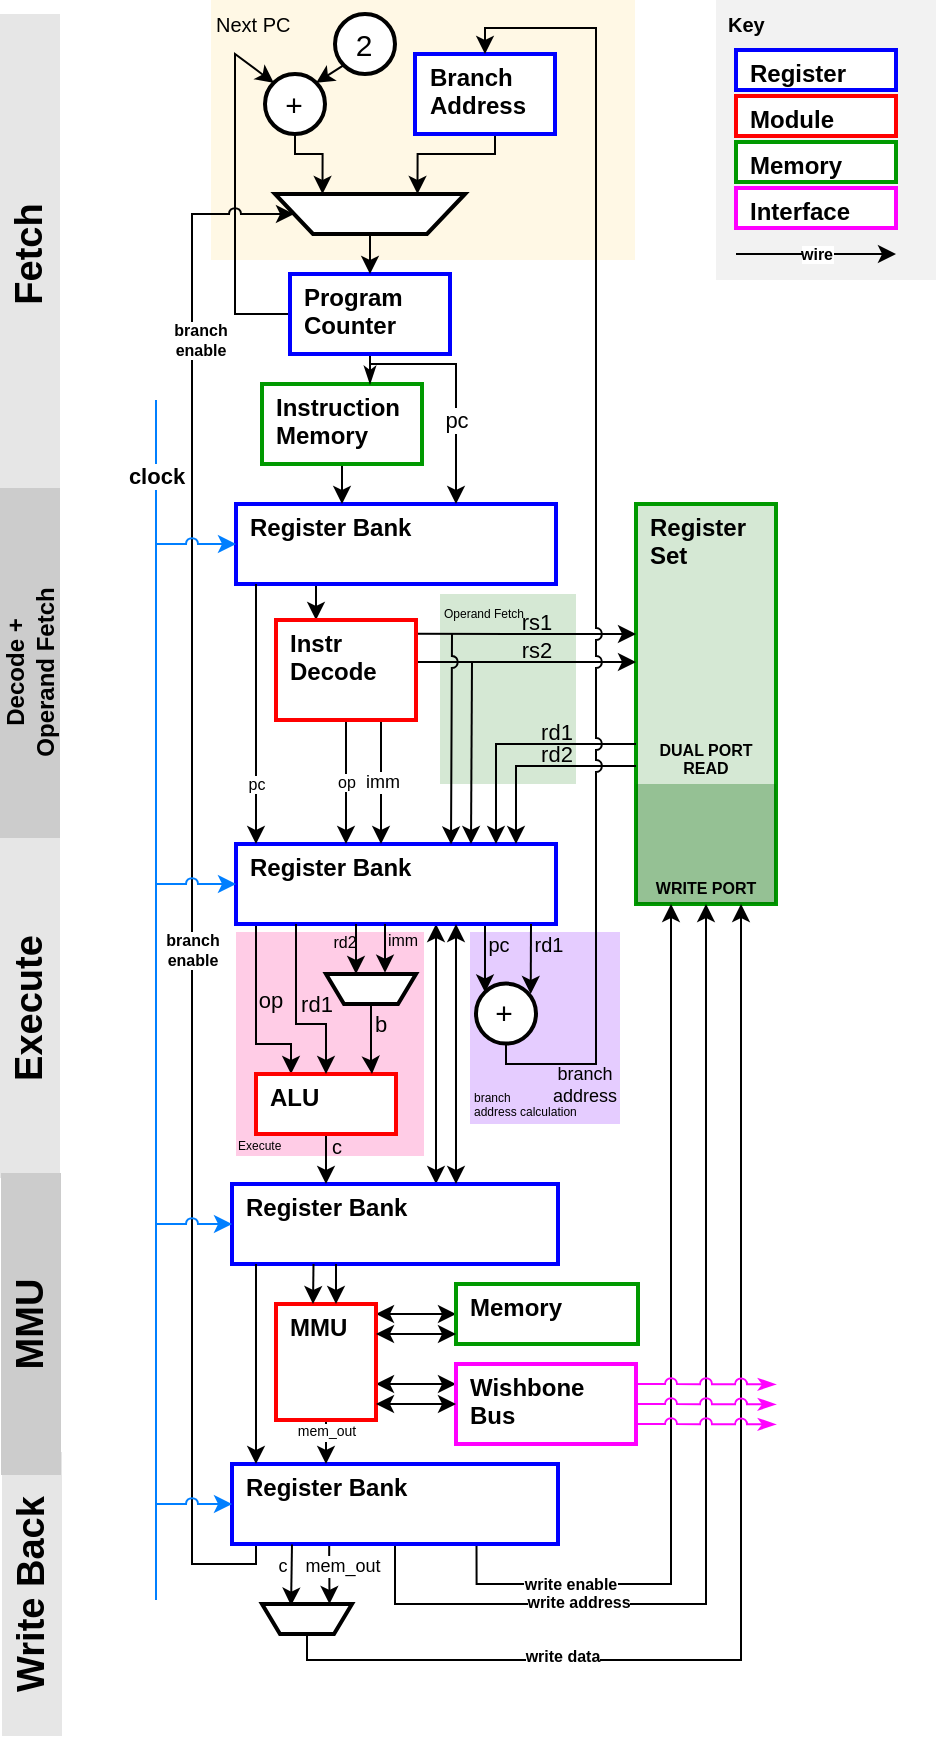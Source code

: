 <mxfile version="10.6.1" type="device"><diagram id="hbvuJvJStDPoNV5ZkA_X" name="Page-1"><mxGraphModel dx="2034" dy="1107" grid="1" gridSize="10" guides="1" tooltips="1" connect="1" arrows="1" fold="1" page="1" pageScale="1" pageWidth="827" pageHeight="1169" math="0" shadow="0"><root><mxCell id="0"/><mxCell id="1" parent="0"/><mxCell id="kWW_r94S7XAnX-pVAZNl-17" value="&lt;span&gt;Key&lt;/span&gt;" style="rounded=0;whiteSpace=wrap;html=1;strokeColor=none;fillColor=#E6E6E6;fontSize=10;align=left;opacity=50;verticalAlign=top;fontStyle=1;spacing=6;spacingBottom=0;spacingTop=-4;" parent="1" vertex="1"><mxGeometry x="440" y="120" width="110" height="140" as="geometry"/></mxCell><mxCell id="7G9ZG071x0CuaUAvexyj-116" value="&lt;span style=&quot;font-size: 6px&quot;&gt;Execute&lt;/span&gt;&lt;br style=&quot;font-size: 6px&quot;&gt;" style="rounded=0;whiteSpace=wrap;html=1;fontSize=6;align=left;strokeColor=none;fillColor=#FFCCE6;verticalAlign=bottom;spacing=1;spacingBottom=0;spacingTop=-4;" parent="1" vertex="1"><mxGeometry x="200" y="586" width="94" height="112" as="geometry"/></mxCell><mxCell id="7G9ZG071x0CuaUAvexyj-115" value="&lt;font style=&quot;font-size: 6px;&quot;&gt;branch&lt;br style=&quot;font-size: 6px;&quot;&gt;address calculation&lt;/font&gt;&lt;br style=&quot;font-size: 6px;&quot;&gt;" style="rounded=0;whiteSpace=wrap;html=1;fontSize=6;align=left;strokeColor=none;fillColor=#E5CCFF;verticalAlign=bottom;" parent="1" vertex="1"><mxGeometry x="317" y="586" width="75" height="96" as="geometry"/></mxCell><mxCell id="7G9ZG071x0CuaUAvexyj-114" value="&lt;font style=&quot;font-size: 6px;&quot;&gt;Operand Fetch&lt;/font&gt;" style="rounded=0;whiteSpace=wrap;html=1;fontSize=6;align=left;strokeColor=none;fillColor=#D5E8D4;verticalAlign=top;" parent="1" vertex="1"><mxGeometry x="302" y="417" width="68" height="95" as="geometry"/></mxCell><mxCell id="7G9ZG071x0CuaUAvexyj-112" value="Next PC" style="rounded=0;whiteSpace=wrap;html=1;strokeColor=none;fillColor=#FFF2CC;fontSize=10;align=left;opacity=50;verticalAlign=top;" parent="1" vertex="1"><mxGeometry x="187.5" y="120" width="212" height="130" as="geometry"/></mxCell><mxCell id="7G9ZG071x0CuaUAvexyj-83" value="Write Back" style="text;html=1;align=center;verticalAlign=middle;whiteSpace=wrap;rounded=0;fontSize=19;rotation=-90;fontStyle=1;fillColor=#E6E6E6;" parent="1" vertex="1"><mxGeometry x="27" y="902" width="142" height="30" as="geometry"/></mxCell><mxCell id="MO2pdJ5FNjbl7qQnpDQ3-29" style="edgeStyle=elbowEdgeStyle;rounded=0;orthogonalLoop=1;jettySize=auto;html=1;strokeWidth=1;exitX=0.25;exitY=1;exitDx=0;exitDy=0;" parent="1" source="MO2pdJ5FNjbl7qQnpDQ3-12" target="MO2pdJ5FNjbl7qQnpDQ3-28" edge="1"><mxGeometry relative="1" as="geometry"/></mxCell><mxCell id="MO2pdJ5FNjbl7qQnpDQ3-12" value="Register Bank" style="rounded=0;whiteSpace=wrap;html=1;align=left;verticalAlign=top;horizontal=1;spacingLeft=0;spacing=7;spacingBottom=0;spacingTop=-7;fontStyle=1;labelBackgroundColor=none;strokeColor=#0000FF;strokeWidth=2;" parent="1" vertex="1"><mxGeometry x="200" y="372" width="160" height="40" as="geometry"/></mxCell><mxCell id="MO2pdJ5FNjbl7qQnpDQ3-23" style="edgeStyle=elbowEdgeStyle;rounded=0;orthogonalLoop=1;jettySize=auto;html=1;exitX=0.5;exitY=1;exitDx=0;exitDy=0;" parent="1" source="MO2pdJ5FNjbl7qQnpDQ3-13" target="MO2pdJ5FNjbl7qQnpDQ3-12" edge="1"><mxGeometry relative="1" as="geometry"><mxPoint x="253.286" y="371" as="targetPoint"/></mxGeometry></mxCell><mxCell id="MO2pdJ5FNjbl7qQnpDQ3-13" value="Instruction Memory" style="rounded=0;whiteSpace=wrap;html=1;align=left;verticalAlign=top;horizontal=1;spacingLeft=0;spacing=7;spacingBottom=0;spacingTop=-7;fontStyle=1;labelBackgroundColor=none;strokeColor=#009900;strokeWidth=2;" parent="1" vertex="1"><mxGeometry x="213" y="312" width="80" height="40" as="geometry"/></mxCell><mxCell id="MO2pdJ5FNjbl7qQnpDQ3-51" style="edgeStyle=none;rounded=0;orthogonalLoop=1;jettySize=auto;html=1;entryX=0;entryY=0;entryDx=0;entryDy=0;strokeWidth=1;fontSize=15;" parent="1" source="MO2pdJ5FNjbl7qQnpDQ3-16" target="MO2pdJ5FNjbl7qQnpDQ3-39" edge="1"><mxGeometry relative="1" as="geometry"><mxPoint x="199.5" y="297" as="sourcePoint"/><Array as="points"><mxPoint x="199.5" y="277"/><mxPoint x="199.5" y="147"/></Array></mxGeometry></mxCell><mxCell id="7G9ZG071x0CuaUAvexyj-2" style="edgeStyle=elbowEdgeStyle;rounded=0;orthogonalLoop=1;jettySize=auto;html=1;endArrow=classicThin;endFill=1;" parent="1" source="MO2pdJ5FNjbl7qQnpDQ3-16" target="MO2pdJ5FNjbl7qQnpDQ3-13" edge="1"><mxGeometry relative="1" as="geometry"><mxPoint x="283.071" y="296.143" as="sourcePoint"/><mxPoint x="265.5" y="329" as="targetPoint"/><Array as="points"><mxPoint x="265.5" y="313"/></Array></mxGeometry></mxCell><mxCell id="MO2pdJ5FNjbl7qQnpDQ3-16" value="Program&lt;br&gt;Counter&lt;br&gt;" style="rounded=0;whiteSpace=wrap;html=1;align=left;verticalAlign=top;horizontal=1;spacingLeft=0;spacing=7;spacingBottom=0;spacingTop=-7;fontStyle=1;labelBackgroundColor=none;strokeColor=#0000FF;strokeWidth=2;" parent="1" vertex="1"><mxGeometry x="227" y="257" width="80" height="40" as="geometry"/></mxCell><mxCell id="MO2pdJ5FNjbl7qQnpDQ3-50" style="edgeStyle=none;rounded=0;orthogonalLoop=1;jettySize=auto;html=1;exitX=0.5;exitY=0;exitDx=0;exitDy=0;strokeWidth=1;fontSize=15;" parent="1" source="MO2pdJ5FNjbl7qQnpDQ3-18" target="MO2pdJ5FNjbl7qQnpDQ3-16" edge="1"><mxGeometry relative="1" as="geometry"><mxPoint x="267.5" y="277" as="targetPoint"/></mxGeometry></mxCell><mxCell id="MO2pdJ5FNjbl7qQnpDQ3-18" value="" style="shape=trapezoid;perimeter=trapezoidPerimeter;whiteSpace=wrap;html=1;labelBackgroundColor=none;strokeColor=#000000;strokeWidth=2;align=left;rotation=180;" parent="1" vertex="1"><mxGeometry x="219.5" y="217" width="95" height="20" as="geometry"/></mxCell><mxCell id="MO2pdJ5FNjbl7qQnpDQ3-53" style="edgeStyle=orthogonalEdgeStyle;rounded=0;orthogonalLoop=1;jettySize=auto;html=1;exitX=0.5;exitY=1;exitDx=0;exitDy=0;entryX=0.25;entryY=1;entryDx=0;entryDy=0;strokeWidth=1;fontSize=15;" parent="1" source="MO2pdJ5FNjbl7qQnpDQ3-19" target="MO2pdJ5FNjbl7qQnpDQ3-18" edge="1"><mxGeometry relative="1" as="geometry"><Array as="points"><mxPoint x="329.5" y="197"/><mxPoint x="290.5" y="197"/></Array></mxGeometry></mxCell><mxCell id="MO2pdJ5FNjbl7qQnpDQ3-19" value="Branch&lt;br&gt;Address&lt;br&gt;" style="rounded=0;whiteSpace=wrap;html=1;align=left;verticalAlign=top;horizontal=1;spacingLeft=0;spacing=7;spacingBottom=0;spacingTop=-7;fontStyle=1;labelBackgroundColor=none;strokeColor=#0000FF;strokeWidth=2;" parent="1" vertex="1"><mxGeometry x="289.5" y="147" width="70" height="40" as="geometry"/></mxCell><mxCell id="MO2pdJ5FNjbl7qQnpDQ3-24" value="Register Set" style="rounded=0;whiteSpace=wrap;html=1;align=left;verticalAlign=top;horizontal=1;spacingLeft=0;spacing=7;spacingBottom=0;spacingTop=-7;fontStyle=1;labelBackgroundColor=none;strokeColor=#009900;strokeWidth=2;fillColor=#D5E8D4;" parent="1" vertex="1"><mxGeometry x="400" y="372" width="70" height="200" as="geometry"/></mxCell><mxCell id="7G9ZG071x0CuaUAvexyj-38" value="op" style="edgeStyle=orthogonalEdgeStyle;rounded=0;orthogonalLoop=1;jettySize=auto;html=1;entryX=0.25;entryY=0;entryDx=0;entryDy=0;strokeWidth=1;labelBackgroundColor=none;spacingLeft=-6;" parent="1" target="7G9ZG071x0CuaUAvexyj-19" edge="1"><mxGeometry x="0.514" y="22" relative="1" as="geometry"><mxPoint x="210" y="582" as="sourcePoint"/><Array as="points"><mxPoint x="210" y="582"/><mxPoint x="210" y="642"/><mxPoint x="222" y="642"/></Array><mxPoint as="offset"/></mxGeometry></mxCell><mxCell id="7G9ZG071x0CuaUAvexyj-70" value="pc" style="rounded=0;jumpStyle=arc;orthogonalLoop=1;jettySize=auto;html=1;entryX=0;entryY=0;entryDx=0;entryDy=0;strokeWidth=1;fontSize=10;edgeStyle=elbowEdgeStyle;labelBackgroundColor=none;" parent="1" source="MO2pdJ5FNjbl7qQnpDQ3-25" target="7G9ZG071x0CuaUAvexyj-69" edge="1"><mxGeometry x="-0.416" y="6" relative="1" as="geometry"><mxPoint as="offset"/></mxGeometry></mxCell><mxCell id="7G9ZG071x0CuaUAvexyj-105" style="edgeStyle=elbowEdgeStyle;rounded=0;jumpStyle=arc;orthogonalLoop=1;jettySize=auto;elbow=vertical;html=1;startArrow=classic;startFill=1;endArrow=classic;endFill=1;strokeWidth=1;fontSize=8;" parent="1" source="MO2pdJ5FNjbl7qQnpDQ3-25" target="7G9ZG071x0CuaUAvexyj-18" edge="1"><mxGeometry relative="1" as="geometry"><Array as="points"><mxPoint x="300" y="647"/></Array></mxGeometry></mxCell><mxCell id="MO2pdJ5FNjbl7qQnpDQ3-25" value="Register Bank" style="rounded=0;whiteSpace=wrap;html=1;align=left;verticalAlign=top;horizontal=1;spacingLeft=0;spacing=7;spacingBottom=0;spacingTop=-7;fontStyle=1;labelBackgroundColor=none;strokeColor=#0000FF;strokeWidth=2;" parent="1" vertex="1"><mxGeometry x="200" y="542" width="160" height="40" as="geometry"/></mxCell><mxCell id="MO2pdJ5FNjbl7qQnpDQ3-30" value="rs1" style="edgeStyle=orthogonalEdgeStyle;rounded=0;orthogonalLoop=1;jettySize=auto;html=1;exitX=1;exitY=0.138;exitDx=0;exitDy=0;strokeWidth=1;exitPerimeter=0;labelBackgroundColor=none;spacingBottom=2;" parent="1" source="MO2pdJ5FNjbl7qQnpDQ3-28" edge="1"><mxGeometry x="0.089" y="5" relative="1" as="geometry"><Array as="points"><mxPoint x="400" y="437"/></Array><mxPoint x="400" y="437" as="targetPoint"/><mxPoint as="offset"/></mxGeometry></mxCell><mxCell id="MO2pdJ5FNjbl7qQnpDQ3-31" value="rs2" style="edgeStyle=orthogonalEdgeStyle;rounded=0;orthogonalLoop=1;jettySize=auto;html=1;exitX=1;exitY=0.419;exitDx=0;exitDy=0;strokeWidth=1;exitPerimeter=0;labelBackgroundColor=none;spacingBottom=-6;" parent="1" source="MO2pdJ5FNjbl7qQnpDQ3-28" edge="1"><mxGeometry x="0.089" y="9" relative="1" as="geometry"><Array as="points"><mxPoint x="400" y="451"/></Array><mxPoint x="400" y="451" as="targetPoint"/><mxPoint as="offset"/></mxGeometry></mxCell><mxCell id="7G9ZG071x0CuaUAvexyj-9" value="op" style="edgeStyle=orthogonalEdgeStyle;rounded=0;orthogonalLoop=1;jettySize=auto;html=1;exitX=0.5;exitY=1;exitDx=0;exitDy=0;fontSize=8;" parent="1" source="MO2pdJ5FNjbl7qQnpDQ3-28" edge="1"><mxGeometry relative="1" as="geometry"><mxPoint x="255" y="542" as="targetPoint"/><Array as="points"><mxPoint x="255" y="542"/></Array></mxGeometry></mxCell><mxCell id="7G9ZG071x0CuaUAvexyj-56" value="imm" style="edgeStyle=elbowEdgeStyle;rounded=0;jumpStyle=arc;orthogonalLoop=1;jettySize=auto;html=1;exitX=0.75;exitY=1;exitDx=0;exitDy=0;strokeWidth=1;fontSize=9;" parent="1" source="MO2pdJ5FNjbl7qQnpDQ3-28" target="MO2pdJ5FNjbl7qQnpDQ3-25" edge="1"><mxGeometry relative="1" as="geometry"><mxPoint as="offset"/></mxGeometry></mxCell><mxCell id="MO2pdJ5FNjbl7qQnpDQ3-28" value="Instr&lt;br&gt;Decode&lt;br&gt;" style="rounded=0;whiteSpace=wrap;html=1;align=left;verticalAlign=top;horizontal=1;spacingLeft=0;spacing=7;spacingBottom=0;spacingTop=-7;fontStyle=1;strokeWidth=2;strokeColor=#FF0000;" parent="1" vertex="1"><mxGeometry x="220" y="430" width="70" height="50" as="geometry"/></mxCell><mxCell id="MO2pdJ5FNjbl7qQnpDQ3-47" style="edgeStyle=none;rounded=0;orthogonalLoop=1;jettySize=auto;html=1;exitX=0;exitY=1;exitDx=0;exitDy=0;entryX=1;entryY=0;entryDx=0;entryDy=0;strokeWidth=1;fontSize=15;" parent="1" source="MO2pdJ5FNjbl7qQnpDQ3-38" target="MO2pdJ5FNjbl7qQnpDQ3-39" edge="1"><mxGeometry relative="1" as="geometry"/></mxCell><mxCell id="MO2pdJ5FNjbl7qQnpDQ3-38" value="&lt;div style=&quot;text-align: center ; font-size: 15px&quot;&gt;&lt;span style=&quot;font-size: 15px&quot;&gt;2&lt;/span&gt;&lt;/div&gt;" style="ellipse;whiteSpace=wrap;html=1;aspect=fixed;labelBackgroundColor=none;strokeColor=#000000;strokeWidth=2;align=center;fontSize=15;fontStyle=0;spacing=0;spacingLeft=-2;spacingTop=-1;" parent="1" vertex="1"><mxGeometry x="249.5" y="127" width="30" height="30" as="geometry"/></mxCell><mxCell id="MO2pdJ5FNjbl7qQnpDQ3-52" style="edgeStyle=orthogonalEdgeStyle;rounded=0;orthogonalLoop=1;jettySize=auto;html=1;exitX=0.5;exitY=1;exitDx=0;exitDy=0;entryX=0.75;entryY=1;entryDx=0;entryDy=0;strokeWidth=1;fontSize=15;" parent="1" source="MO2pdJ5FNjbl7qQnpDQ3-39" target="MO2pdJ5FNjbl7qQnpDQ3-18" edge="1"><mxGeometry relative="1" as="geometry"><Array as="points"><mxPoint x="229.5" y="197"/><mxPoint x="243.5" y="197"/></Array></mxGeometry></mxCell><mxCell id="MO2pdJ5FNjbl7qQnpDQ3-39" value="&lt;div style=&quot;text-align: center ; font-size: 15px&quot;&gt;&lt;span style=&quot;font-size: 15px&quot;&gt;+&lt;/span&gt;&lt;/div&gt;" style="ellipse;whiteSpace=wrap;html=1;aspect=fixed;labelBackgroundColor=none;strokeColor=#000000;strokeWidth=2;align=center;fontSize=15;fontStyle=0;spacing=0;spacingLeft=-2;spacingTop=-1;" parent="1" vertex="1"><mxGeometry x="214.5" y="157" width="30" height="30" as="geometry"/></mxCell><mxCell id="7G9ZG071x0CuaUAvexyj-18" value="Register Bank" style="rounded=0;whiteSpace=wrap;html=1;align=left;verticalAlign=top;horizontal=1;spacingLeft=0;spacing=7;spacingBottom=0;spacingTop=-7;fontStyle=1;labelBackgroundColor=none;strokeColor=#0000FF;strokeWidth=2;" parent="1" vertex="1"><mxGeometry x="198" y="712" width="163" height="40" as="geometry"/></mxCell><mxCell id="7G9ZG071x0CuaUAvexyj-47" value="c" style="rounded=0;jumpStyle=arc;orthogonalLoop=1;jettySize=auto;html=1;strokeWidth=1;fontSize=10;edgeStyle=elbowEdgeStyle;labelBackgroundColor=none;" parent="1" source="7G9ZG071x0CuaUAvexyj-19" target="7G9ZG071x0CuaUAvexyj-18" edge="1"><mxGeometry y="9" relative="1" as="geometry"><mxPoint x="245" y="712" as="targetPoint"/><mxPoint x="-4" y="-7" as="offset"/></mxGeometry></mxCell><mxCell id="7G9ZG071x0CuaUAvexyj-19" value="ALU" style="rounded=0;whiteSpace=wrap;html=1;align=left;verticalAlign=top;horizontal=1;spacingLeft=0;spacing=7;spacingBottom=0;spacingTop=-7;fontStyle=1;strokeWidth=2;strokeColor=#FF0000;" parent="1" vertex="1"><mxGeometry x="210" y="657" width="70" height="30" as="geometry"/></mxCell><mxCell id="7G9ZG071x0CuaUAvexyj-33" value="b" style="edgeStyle=orthogonalEdgeStyle;rounded=0;orthogonalLoop=1;jettySize=auto;html=1;exitX=0.5;exitY=0;exitDx=0;exitDy=0;strokeWidth=1;labelBackgroundColor=none;spacingLeft=8;" parent="1" source="7G9ZG071x0CuaUAvexyj-30" target="7G9ZG071x0CuaUAvexyj-19" edge="1"><mxGeometry x="-0.43" relative="1" as="geometry"><Array as="points"><mxPoint x="268" y="650"/><mxPoint x="268" y="650"/></Array><mxPoint as="offset"/></mxGeometry></mxCell><mxCell id="7G9ZG071x0CuaUAvexyj-30" value="" style="shape=trapezoid;perimeter=trapezoidPerimeter;whiteSpace=wrap;html=1;labelBackgroundColor=none;strokeColor=#000000;strokeWidth=2;align=left;rotation=180;" parent="1" vertex="1"><mxGeometry x="245" y="607" width="45" height="15" as="geometry"/></mxCell><mxCell id="7G9ZG071x0CuaUAvexyj-41" value="imm" style="endArrow=classic;html=1;strokeWidth=1;fontSize=8;spacingBottom=8;edgeStyle=elbowEdgeStyle;entryX=0.3;entryY=1.032;entryDx=0;entryDy=0;entryPerimeter=0;labelBackgroundColor=none;spacingLeft=16;" parent="1" source="MO2pdJ5FNjbl7qQnpDQ3-25" edge="1"><mxGeometry width="50" height="50" relative="1" as="geometry"><mxPoint x="274.7" y="582" as="sourcePoint"/><mxPoint x="274.534" y="606.359" as="targetPoint"/><Array as="points"/></mxGeometry></mxCell><mxCell id="7G9ZG071x0CuaUAvexyj-42" value="rd2" style="endArrow=classic;html=1;strokeWidth=1;fontSize=8;spacingBottom=8;edgeStyle=elbowEdgeStyle;labelBackgroundColor=none;spacingLeft=-12;" parent="1" source="MO2pdJ5FNjbl7qQnpDQ3-25" edge="1"><mxGeometry width="50" height="50" relative="1" as="geometry"><mxPoint x="259.9" y="582" as="sourcePoint"/><mxPoint x="260" y="607" as="targetPoint"/></mxGeometry></mxCell><mxCell id="7G9ZG071x0CuaUAvexyj-86" value="write enable" style="edgeStyle=orthogonalEdgeStyle;rounded=0;jumpStyle=arc;orthogonalLoop=1;jettySize=auto;html=1;exitX=0.75;exitY=1;exitDx=0;exitDy=0;entryX=0.25;entryY=1;entryDx=0;entryDy=0;startArrow=none;startFill=0;endArrow=classic;endFill=1;strokeWidth=1;fontSize=8;fontStyle=1;spacingLeft=-6;" parent="1" source="7G9ZG071x0CuaUAvexyj-45" target="MO2pdJ5FNjbl7qQnpDQ3-24" edge="1"><mxGeometry x="-0.695" relative="1" as="geometry"><mxPoint as="offset"/></mxGeometry></mxCell><mxCell id="7G9ZG071x0CuaUAvexyj-87" style="edgeStyle=orthogonalEdgeStyle;rounded=0;jumpStyle=arc;orthogonalLoop=1;jettySize=auto;html=1;exitX=0.5;exitY=1;exitDx=0;exitDy=0;entryX=0.5;entryY=1;entryDx=0;entryDy=0;startArrow=none;startFill=0;endArrow=classic;endFill=1;strokeWidth=1;fontSize=12;" parent="1" source="7G9ZG071x0CuaUAvexyj-45" target="MO2pdJ5FNjbl7qQnpDQ3-24" edge="1"><mxGeometry relative="1" as="geometry"><Array as="points"><mxPoint x="280" y="922"/><mxPoint x="435" y="922"/></Array></mxGeometry></mxCell><mxCell id="7G9ZG071x0CuaUAvexyj-89" value="write address" style="text;html=1;resizable=0;points=[];align=center;verticalAlign=middle;labelBackgroundColor=#ffffff;fontSize=8;fontStyle=1;spacingLeft=1;spacingTop=-2;" parent="7G9ZG071x0CuaUAvexyj-87" vertex="1" connectable="0"><mxGeometry x="-0.581" y="1" relative="1" as="geometry"><mxPoint x="8.5" y="1" as="offset"/></mxGeometry></mxCell><mxCell id="7G9ZG071x0CuaUAvexyj-88" style="edgeStyle=orthogonalEdgeStyle;rounded=0;jumpStyle=arc;orthogonalLoop=1;jettySize=auto;html=1;entryX=0.75;entryY=1;entryDx=0;entryDy=0;startArrow=none;startFill=0;endArrow=classic;endFill=1;strokeWidth=1;fontSize=12;exitX=0.5;exitY=0;exitDx=0;exitDy=0;" parent="1" source="7G9ZG071x0CuaUAvexyj-118" target="MO2pdJ5FNjbl7qQnpDQ3-24" edge="1"><mxGeometry relative="1" as="geometry"><mxPoint x="310" y="932" as="sourcePoint"/><Array as="points"><mxPoint x="236" y="950"/><mxPoint x="453" y="950"/></Array></mxGeometry></mxCell><mxCell id="7G9ZG071x0CuaUAvexyj-90" value="write data" style="text;html=1;resizable=0;points=[];align=center;verticalAlign=middle;labelBackgroundColor=#ffffff;fontSize=8;fontStyle=1;spacingLeft=8;" parent="7G9ZG071x0CuaUAvexyj-88" vertex="1" connectable="0"><mxGeometry x="-0.495" relative="1" as="geometry"><mxPoint x="-17.5" y="-2" as="offset"/></mxGeometry></mxCell><mxCell id="7G9ZG071x0CuaUAvexyj-119" value="mem_out" style="rounded=0;jumpStyle=arc;orthogonalLoop=1;jettySize=auto;html=1;labelBackgroundColor=#ffffff;startArrow=none;startFill=0;endArrow=classic;endFill=1;strokeColor=#000000;strokeWidth=1;fontSize=9;entryX=0.25;entryY=1;entryDx=0;entryDy=0;exitX=0.298;exitY=1.002;exitDx=0;exitDy=0;exitPerimeter=0;spacingBottom=8;spacingLeft=12;" parent="1" source="7G9ZG071x0CuaUAvexyj-45" target="7G9ZG071x0CuaUAvexyj-118" edge="1"><mxGeometry relative="1" as="geometry"><mxPoint x="246.667" y="902.095" as="sourcePoint"/></mxGeometry></mxCell><mxCell id="7G9ZG071x0CuaUAvexyj-121" value="&lt;span style=&quot;font-size: 8px&quot;&gt;branch&lt;br&gt;enable&lt;br&gt;&lt;/span&gt;" style="edgeStyle=orthogonalEdgeStyle;rounded=0;jumpStyle=arc;orthogonalLoop=1;jettySize=auto;html=1;exitX=0.5;exitY=1;exitDx=0;exitDy=0;entryX=1;entryY=0.5;entryDx=0;entryDy=0;labelBackgroundColor=#ffffff;startArrow=none;startFill=0;endArrow=classic;endFill=1;strokeColor=#000000;strokeWidth=1;fontSize=8;fontStyle=1" parent="1" source="7G9ZG071x0CuaUAvexyj-45" target="MO2pdJ5FNjbl7qQnpDQ3-18" edge="1"><mxGeometry relative="1" as="geometry"><Array as="points"><mxPoint x="210" y="892"/><mxPoint x="210" y="902"/><mxPoint x="178" y="902"/><mxPoint x="178" y="227"/></Array></mxGeometry></mxCell><mxCell id="kWW_r94S7XAnX-pVAZNl-10" value="branch&lt;br&gt;enable&lt;br&gt;" style="text;html=1;resizable=0;points=[];align=center;verticalAlign=middle;labelBackgroundColor=#ffffff;fontSize=8;fontStyle=1" parent="7G9ZG071x0CuaUAvexyj-121" vertex="1" connectable="0"><mxGeometry x="0.882" y="-2" relative="1" as="geometry"><mxPoint x="2" y="61" as="offset"/></mxGeometry></mxCell><mxCell id="7G9ZG071x0CuaUAvexyj-45" value="Register Bank" style="rounded=0;whiteSpace=wrap;html=1;align=left;verticalAlign=top;horizontal=1;spacingLeft=0;spacing=7;spacingBottom=0;spacingTop=-7;fontStyle=1;labelBackgroundColor=none;strokeColor=#0000FF;strokeWidth=2;" parent="1" vertex="1"><mxGeometry x="198" y="852" width="163" height="40" as="geometry"/></mxCell><mxCell id="7G9ZG071x0CuaUAvexyj-50" value="Fetch" style="text;html=1;align=center;verticalAlign=middle;whiteSpace=wrap;rounded=0;fontSize=19;rotation=-90;fontStyle=1;fillColor=#E6E6E6;" parent="1" vertex="1"><mxGeometry x="-23" y="232" width="240" height="30" as="geometry"/></mxCell><mxCell id="7G9ZG071x0CuaUAvexyj-52" value="Decode +&lt;br style=&quot;font-size: 12px;&quot;&gt;Operand Fetch&lt;br style=&quot;font-size: 12px;&quot;&gt;" style="text;html=1;align=center;verticalAlign=middle;whiteSpace=wrap;rounded=0;fontSize=12;rotation=-90;fontStyle=1;fillColor=#CCCCCC;" parent="1" vertex="1"><mxGeometry x="5" y="441" width="184" height="30" as="geometry"/></mxCell><mxCell id="7G9ZG071x0CuaUAvexyj-62" value="rd1" style="edgeStyle=orthogonalEdgeStyle;rounded=0;orthogonalLoop=1;jettySize=auto;html=1;strokeWidth=1;labelBackgroundColor=none;spacingBottom=-7;" parent="1" edge="1"><mxGeometry x="-0.332" y="-10" relative="1" as="geometry"><Array as="points"><mxPoint x="330" y="492"/><mxPoint x="330" y="542"/></Array><mxPoint x="400" y="492" as="sourcePoint"/><mxPoint x="330" y="542" as="targetPoint"/><mxPoint as="offset"/></mxGeometry></mxCell><mxCell id="7G9ZG071x0CuaUAvexyj-63" value="rd2" style="edgeStyle=orthogonalEdgeStyle;rounded=0;orthogonalLoop=1;jettySize=auto;html=1;strokeWidth=1;labelBackgroundColor=none;spacingBottom=-9;" parent="1" edge="1"><mxGeometry x="-0.191" y="-11" relative="1" as="geometry"><Array as="points"><mxPoint x="340" y="503"/><mxPoint x="340" y="542"/></Array><mxPoint x="400" y="503" as="sourcePoint"/><mxPoint x="340" y="542" as="targetPoint"/><mxPoint as="offset"/></mxGeometry></mxCell><mxCell id="7G9ZG071x0CuaUAvexyj-66" value="" style="endArrow=classic;html=1;strokeWidth=1;fontSize=8;entryX=0.8;entryY=0.001;entryDx=0;entryDy=0;entryPerimeter=0;jumpStyle=arc;" parent="1" edge="1"><mxGeometry width="50" height="50" relative="1" as="geometry"><mxPoint x="308" y="437" as="sourcePoint"/><mxPoint x="307.5" y="542.2" as="targetPoint"/></mxGeometry></mxCell><mxCell id="7G9ZG071x0CuaUAvexyj-67" value="" style="endArrow=classic;html=1;strokeWidth=1;fontSize=8;jumpStyle=arc;" parent="1" edge="1"><mxGeometry width="50" height="50" relative="1" as="geometry"><mxPoint x="318" y="451" as="sourcePoint"/><mxPoint x="317.5" y="542" as="targetPoint"/></mxGeometry></mxCell><mxCell id="7G9ZG071x0CuaUAvexyj-71" value="rd1" style="edgeStyle=elbowEdgeStyle;rounded=0;jumpStyle=arc;orthogonalLoop=1;jettySize=auto;html=1;exitX=1;exitY=0;exitDx=0;exitDy=0;strokeWidth=1;fontSize=10;endArrow=none;endFill=0;startArrow=classic;startFill=1;labelBackgroundColor=none;spacingLeft=-9;" parent="1" target="MO2pdJ5FNjbl7qQnpDQ3-25" edge="1"><mxGeometry x="0.429" y="-13" relative="1" as="geometry"><mxPoint x="347.357" y="617" as="sourcePoint"/><mxPoint x="352.5" y="582.143" as="targetPoint"/><mxPoint as="offset"/></mxGeometry></mxCell><mxCell id="7G9ZG071x0CuaUAvexyj-72" value="branch&lt;br&gt;address&lt;br&gt;" style="edgeStyle=orthogonalEdgeStyle;rounded=0;jumpStyle=arc;orthogonalLoop=1;jettySize=auto;html=1;exitX=0.5;exitY=1;exitDx=0;exitDy=0;startArrow=none;startFill=0;endArrow=classic;endFill=1;strokeWidth=1;fontSize=9;labelBackgroundColor=none;" parent="1" source="7G9ZG071x0CuaUAvexyj-69" target="MO2pdJ5FNjbl7qQnpDQ3-19" edge="1"><mxGeometry x="-0.847" y="-10" relative="1" as="geometry"><mxPoint x="335" y="662" as="targetPoint"/><Array as="points"><mxPoint x="335" y="652"/><mxPoint x="380" y="652"/><mxPoint x="380" y="134"/></Array><mxPoint as="offset"/></mxGeometry></mxCell><mxCell id="7G9ZG071x0CuaUAvexyj-69" value="&lt;div style=&quot;text-align: center ; font-size: 15px&quot;&gt;&lt;span style=&quot;font-size: 15px&quot;&gt;+&lt;/span&gt;&lt;/div&gt;" style="ellipse;whiteSpace=wrap;html=1;aspect=fixed;labelBackgroundColor=none;strokeColor=#000000;strokeWidth=2;align=center;fontSize=15;fontStyle=0;spacing=0;spacingLeft=-2;spacingTop=-1;" parent="1" vertex="1"><mxGeometry x="320" y="611.8" width="30" height="30" as="geometry"/></mxCell><mxCell id="7G9ZG071x0CuaUAvexyj-75" value="pc" style="edgeStyle=elbowEdgeStyle;rounded=0;orthogonalLoop=1;jettySize=auto;html=1;strokeWidth=1;fontSize=8;" parent="1" source="MO2pdJ5FNjbl7qQnpDQ3-12" target="MO2pdJ5FNjbl7qQnpDQ3-25" edge="1"><mxGeometry x="0.538" relative="1" as="geometry"><mxPoint x="250.238" y="422.238" as="sourcePoint"/><mxPoint x="250.238" y="452" as="targetPoint"/><Array as="points"><mxPoint x="210" y="432"/></Array><mxPoint as="offset"/></mxGeometry></mxCell><mxCell id="7G9ZG071x0CuaUAvexyj-77" value="Execute" style="text;html=1;align=center;verticalAlign=middle;whiteSpace=wrap;rounded=0;fontSize=19;rotation=-90;fontStyle=1;fillColor=#E6E6E6;" parent="1" vertex="1"><mxGeometry x="12" y="609" width="170" height="30" as="geometry"/></mxCell><mxCell id="7G9ZG071x0CuaUAvexyj-80" value="MMU&lt;br style=&quot;font-size: 19px&quot;&gt;" style="text;html=1;align=center;verticalAlign=middle;whiteSpace=wrap;rounded=0;fontSize=19;rotation=-90;fontStyle=1;fillColor=#CCCCCC;" parent="1" vertex="1"><mxGeometry x="22" y="767" width="151" height="30" as="geometry"/></mxCell><mxCell id="7G9ZG071x0CuaUAvexyj-98" style="edgeStyle=elbowEdgeStyle;rounded=0;jumpStyle=arc;orthogonalLoop=1;jettySize=auto;html=1;startArrow=classic;startFill=1;endArrow=classic;endFill=1;strokeWidth=1;fontSize=8;elbow=vertical;" parent="1" source="7G9ZG071x0CuaUAvexyj-82" target="7G9ZG071x0CuaUAvexyj-96" edge="1"><mxGeometry relative="1" as="geometry"><Array as="points"><mxPoint x="295" y="777"/></Array></mxGeometry></mxCell><mxCell id="7G9ZG071x0CuaUAvexyj-99" style="edgeStyle=elbowEdgeStyle;rounded=0;jumpStyle=arc;orthogonalLoop=1;jettySize=auto;html=1;startArrow=classic;startFill=1;endArrow=classic;endFill=1;strokeWidth=1;fontSize=8;elbow=vertical;" parent="1" source="7G9ZG071x0CuaUAvexyj-82" target="7G9ZG071x0CuaUAvexyj-97" edge="1"><mxGeometry relative="1" as="geometry"><Array as="points"><mxPoint x="295" y="812"/></Array></mxGeometry></mxCell><mxCell id="7G9ZG071x0CuaUAvexyj-110" value="mem_out" style="edgeStyle=elbowEdgeStyle;rounded=0;jumpStyle=arc;orthogonalLoop=1;jettySize=auto;html=1;exitX=0.5;exitY=1;exitDx=0;exitDy=0;startArrow=none;startFill=0;endArrow=classic;endFill=1;strokeColor=#000000;strokeWidth=1;fontSize=7;spacingBottom=10;" parent="1" source="7G9ZG071x0CuaUAvexyj-82" target="7G9ZG071x0CuaUAvexyj-45" edge="1"><mxGeometry relative="1" as="geometry"/></mxCell><mxCell id="7G9ZG071x0CuaUAvexyj-82" value="MMU" style="rounded=0;whiteSpace=wrap;html=1;align=left;verticalAlign=top;horizontal=1;spacingLeft=0;spacing=7;spacingBottom=0;spacingTop=-7;fontStyle=1;strokeWidth=2;strokeColor=#FF0000;" parent="1" vertex="1"><mxGeometry x="220" y="772" width="50" height="58" as="geometry"/></mxCell><mxCell id="7G9ZG071x0CuaUAvexyj-91" value="DUAL PORT READ" style="rounded=0;whiteSpace=wrap;html=1;fillColor=none;fontSize=8;opacity=30;strokeColor=none;verticalAlign=bottom;align=center;fontStyle=1" parent="1" vertex="1"><mxGeometry x="400" y="450" width="70" height="62" as="geometry"/></mxCell><mxCell id="7G9ZG071x0CuaUAvexyj-92" value="WRITE PORT" style="rounded=0;whiteSpace=wrap;html=1;fillColor=#006600;fontSize=8;opacity=30;strokeColor=none;verticalAlign=bottom;align=center;fontStyle=1" parent="1" vertex="1"><mxGeometry x="400" y="512" width="70" height="60" as="geometry"/></mxCell><mxCell id="7G9ZG071x0CuaUAvexyj-96" value="Memory" style="rounded=0;whiteSpace=wrap;html=1;align=left;verticalAlign=top;horizontal=1;spacingLeft=0;spacing=7;spacingBottom=0;spacingTop=-7;fontStyle=1;labelBackgroundColor=none;strokeColor=#009900;strokeWidth=2;" parent="1" vertex="1"><mxGeometry x="310" y="762" width="91" height="30" as="geometry"/></mxCell><mxCell id="7G9ZG071x0CuaUAvexyj-124" style="edgeStyle=orthogonalEdgeStyle;rounded=0;jumpStyle=arc;orthogonalLoop=1;jettySize=auto;html=1;exitX=1;exitY=0.25;exitDx=0;exitDy=0;labelBackgroundColor=#ffffff;startArrow=none;startFill=0;endArrow=classicThin;endFill=1;strokeColor=#FF00FF;strokeWidth=1;fontSize=7;" parent="1" source="7G9ZG071x0CuaUAvexyj-97" edge="1"><mxGeometry relative="1" as="geometry"><mxPoint x="470" y="812.2" as="targetPoint"/></mxGeometry></mxCell><mxCell id="7G9ZG071x0CuaUAvexyj-125" style="edgeStyle=orthogonalEdgeStyle;rounded=0;jumpStyle=arc;orthogonalLoop=1;jettySize=auto;html=1;exitX=1;exitY=0.5;exitDx=0;exitDy=0;labelBackgroundColor=#ffffff;startArrow=none;startFill=0;endArrow=classicThin;endFill=1;strokeColor=#FF00FF;strokeWidth=1;fontSize=7;" parent="1" source="7G9ZG071x0CuaUAvexyj-97" edge="1"><mxGeometry relative="1" as="geometry"><mxPoint x="470" y="822.2" as="targetPoint"/></mxGeometry></mxCell><mxCell id="7G9ZG071x0CuaUAvexyj-126" style="edgeStyle=orthogonalEdgeStyle;rounded=0;jumpStyle=arc;orthogonalLoop=1;jettySize=auto;html=1;exitX=1;exitY=0.75;exitDx=0;exitDy=0;labelBackgroundColor=#ffffff;startArrow=none;startFill=0;endArrow=classicThin;endFill=1;strokeColor=#FF00FF;strokeWidth=1;fontSize=7;" parent="1" source="7G9ZG071x0CuaUAvexyj-97" edge="1"><mxGeometry relative="1" as="geometry"><mxPoint x="470" y="832.2" as="targetPoint"/></mxGeometry></mxCell><mxCell id="7G9ZG071x0CuaUAvexyj-97" value="Wishbone Bus" style="rounded=0;whiteSpace=wrap;html=1;align=left;verticalAlign=top;horizontal=1;spacingLeft=0;spacing=7;spacingBottom=0;spacingTop=-7;fontStyle=1;labelBackgroundColor=none;strokeColor=#FF00FF;strokeWidth=2;" parent="1" vertex="1"><mxGeometry x="310" y="802" width="90" height="40" as="geometry"/></mxCell><mxCell id="7G9ZG071x0CuaUAvexyj-100" style="edgeStyle=elbowEdgeStyle;rounded=0;jumpStyle=arc;orthogonalLoop=1;jettySize=auto;html=1;startArrow=classic;startFill=1;endArrow=classic;endFill=1;strokeWidth=1;fontSize=8;elbow=vertical;" parent="1" source="7G9ZG071x0CuaUAvexyj-82" target="7G9ZG071x0CuaUAvexyj-97" edge="1"><mxGeometry relative="1" as="geometry"><mxPoint x="280" y="822" as="sourcePoint"/><mxPoint x="330" y="822" as="targetPoint"/><Array as="points"><mxPoint x="305" y="822"/></Array></mxGeometry></mxCell><mxCell id="7G9ZG071x0CuaUAvexyj-101" style="edgeStyle=elbowEdgeStyle;rounded=0;jumpStyle=arc;orthogonalLoop=1;jettySize=auto;html=1;startArrow=classic;startFill=1;endArrow=classic;endFill=1;strokeWidth=1;fontSize=8;elbow=vertical;" parent="1" source="7G9ZG071x0CuaUAvexyj-82" target="7G9ZG071x0CuaUAvexyj-96" edge="1"><mxGeometry relative="1" as="geometry"><mxPoint x="280" y="787" as="sourcePoint"/><mxPoint x="330" y="787" as="targetPoint"/><Array as="points"><mxPoint x="305" y="787"/></Array></mxGeometry></mxCell><mxCell id="7G9ZG071x0CuaUAvexyj-106" style="edgeStyle=elbowEdgeStyle;rounded=0;jumpStyle=arc;orthogonalLoop=1;jettySize=auto;elbow=vertical;html=1;startArrow=classic;startFill=1;endArrow=classic;endFill=1;strokeWidth=1;fontSize=8;" parent="1" source="MO2pdJ5FNjbl7qQnpDQ3-25" target="7G9ZG071x0CuaUAvexyj-18" edge="1"><mxGeometry relative="1" as="geometry"><mxPoint x="310" y="592" as="sourcePoint"/><mxPoint x="310" y="722" as="targetPoint"/><Array as="points"><mxPoint x="310" y="652"/><mxPoint x="310" y="657"/></Array></mxGeometry></mxCell><mxCell id="7G9ZG071x0CuaUAvexyj-108" style="edgeStyle=elbowEdgeStyle;rounded=0;jumpStyle=arc;orthogonalLoop=1;jettySize=auto;html=1;startArrow=none;startFill=0;endArrow=classic;endFill=1;strokeWidth=1;fontSize=8;" parent="1" source="7G9ZG071x0CuaUAvexyj-18" target="7G9ZG071x0CuaUAvexyj-82" edge="1"><mxGeometry relative="1" as="geometry"><mxPoint x="248.81" y="762.238" as="sourcePoint"/><mxPoint x="248.81" y="782" as="targetPoint"/><Array as="points"><mxPoint x="250" y="762"/></Array></mxGeometry></mxCell><mxCell id="7G9ZG071x0CuaUAvexyj-93" style="edgeStyle=elbowEdgeStyle;rounded=0;jumpStyle=arc;orthogonalLoop=1;jettySize=auto;html=1;exitX=0.25;exitY=1;exitDx=0;exitDy=0;startArrow=none;startFill=0;endArrow=classic;endFill=1;strokeWidth=1;fontSize=8;" parent="1" source="7G9ZG071x0CuaUAvexyj-18" target="7G9ZG071x0CuaUAvexyj-82" edge="1"><mxGeometry relative="1" as="geometry"/></mxCell><mxCell id="7G9ZG071x0CuaUAvexyj-109" style="edgeStyle=elbowEdgeStyle;rounded=0;jumpStyle=arc;orthogonalLoop=1;jettySize=auto;html=1;startArrow=none;startFill=0;endArrow=classic;endFill=1;strokeWidth=1;fontSize=8;" parent="1" source="7G9ZG071x0CuaUAvexyj-18" target="7G9ZG071x0CuaUAvexyj-45" edge="1"><mxGeometry relative="1" as="geometry"><mxPoint x="248.845" y="762.039" as="sourcePoint"/><mxPoint x="248.845" y="782" as="targetPoint"/><Array as="points"><mxPoint x="210" y="802"/></Array></mxGeometry></mxCell><mxCell id="7G9ZG071x0CuaUAvexyj-117" value="rd1" style="edgeStyle=orthogonalEdgeStyle;rounded=0;orthogonalLoop=1;jettySize=auto;html=1;entryX=0.5;entryY=0;entryDx=0;entryDy=0;strokeWidth=1;fontSize=11;labelBackgroundColor=none;spacingLeft=-1;" parent="1" edge="1"><mxGeometry x="0.331" y="10" relative="1" as="geometry"><mxPoint x="230" y="582" as="sourcePoint"/><mxPoint x="245" y="657" as="targetPoint"/><Array as="points"><mxPoint x="230" y="582"/><mxPoint x="230" y="632"/><mxPoint x="245" y="632"/></Array><mxPoint as="offset"/></mxGeometry></mxCell><mxCell id="7G9ZG071x0CuaUAvexyj-118" value="" style="shape=trapezoid;perimeter=trapezoidPerimeter;whiteSpace=wrap;html=1;labelBackgroundColor=none;strokeColor=#000000;strokeWidth=2;align=left;rotation=180;" parent="1" vertex="1"><mxGeometry x="213" y="922" width="45" height="15" as="geometry"/></mxCell><mxCell id="7G9ZG071x0CuaUAvexyj-120" value="c" style="rounded=0;jumpStyle=arc;orthogonalLoop=1;jettySize=auto;html=1;labelBackgroundColor=#ffffff;startArrow=none;startFill=0;endArrow=classic;endFill=1;strokeColor=#000000;strokeWidth=1;fontSize=9;entryX=0.677;entryY=0.948;entryDx=0;entryDy=0;exitX=0.184;exitY=1.006;exitDx=0;exitDy=0;exitPerimeter=0;entryPerimeter=0;spacingBottom=9;spacingLeft=10;" parent="1" source="7G9ZG071x0CuaUAvexyj-45" target="7G9ZG071x0CuaUAvexyj-118" edge="1"><mxGeometry x="-0.03" y="-10" relative="1" as="geometry"><mxPoint x="227.913" y="902.087" as="sourcePoint"/><mxPoint x="227.779" y="917.523" as="targetPoint"/><mxPoint as="offset"/></mxGeometry></mxCell><mxCell id="7G9ZG071x0CuaUAvexyj-122" value="pc" style="edgeStyle=elbowEdgeStyle;rounded=0;orthogonalLoop=1;jettySize=auto;html=1;" parent="1" target="MO2pdJ5FNjbl7qQnpDQ3-12" edge="1"><mxGeometry x="0.257" relative="1" as="geometry"><mxPoint x="267" y="302" as="sourcePoint"/><mxPoint x="275.5" y="322.0" as="targetPoint"/><Array as="points"><mxPoint x="310" y="330"/><mxPoint x="300" y="332"/></Array><mxPoint as="offset"/></mxGeometry></mxCell><mxCell id="kWW_r94S7XAnX-pVAZNl-1" value="clock" style="endArrow=none;html=1;strokeColor=#007FFF;spacingBottom=11;fontStyle=1" parent="1" edge="1"><mxGeometry x="0.857" width="50" height="50" relative="1" as="geometry"><mxPoint x="160" y="920" as="sourcePoint"/><mxPoint x="160" y="320" as="targetPoint"/><mxPoint as="offset"/></mxGeometry></mxCell><mxCell id="kWW_r94S7XAnX-pVAZNl-3" value="" style="endArrow=classic;html=1;strokeColor=#007FFF;entryX=0;entryY=0.5;entryDx=0;entryDy=0;jumpStyle=arc;" parent="1" target="7G9ZG071x0CuaUAvexyj-45" edge="1"><mxGeometry width="50" height="50" relative="1" as="geometry"><mxPoint x="160" y="872" as="sourcePoint"/><mxPoint x="130" y="1010" as="targetPoint"/></mxGeometry></mxCell><mxCell id="kWW_r94S7XAnX-pVAZNl-4" value="" style="endArrow=classic;html=1;strokeColor=#007FFF;entryX=0;entryY=0.5;entryDx=0;entryDy=0;jumpStyle=arc;" parent="1" target="7G9ZG071x0CuaUAvexyj-18" edge="1"><mxGeometry width="50" height="50" relative="1" as="geometry"><mxPoint x="160" y="732" as="sourcePoint"/><mxPoint x="198.056" y="767.056" as="targetPoint"/></mxGeometry></mxCell><mxCell id="kWW_r94S7XAnX-pVAZNl-7" value="" style="endArrow=classic;html=1;strokeColor=#007FFF;entryX=0;entryY=0.5;entryDx=0;entryDy=0;jumpStyle=arc;" parent="1" target="MO2pdJ5FNjbl7qQnpDQ3-25" edge="1"><mxGeometry width="50" height="50" relative="1" as="geometry"><mxPoint x="160" y="562" as="sourcePoint"/><mxPoint x="208.056" y="742.056" as="targetPoint"/></mxGeometry></mxCell><mxCell id="kWW_r94S7XAnX-pVAZNl-8" value="" style="endArrow=classic;html=1;strokeColor=#007FFF;entryX=0;entryY=0.5;entryDx=0;entryDy=0;jumpStyle=arc;" parent="1" target="MO2pdJ5FNjbl7qQnpDQ3-12" edge="1"><mxGeometry width="50" height="50" relative="1" as="geometry"><mxPoint x="160" y="392" as="sourcePoint"/><mxPoint x="210" y="572.056" as="targetPoint"/></mxGeometry></mxCell><mxCell id="kWW_r94S7XAnX-pVAZNl-12" value="Register&lt;br&gt;" style="rounded=0;whiteSpace=wrap;html=1;align=left;verticalAlign=top;horizontal=1;spacingLeft=0;spacing=7;spacingBottom=0;spacingTop=-7;fontStyle=1;labelBackgroundColor=none;strokeColor=#0000FF;strokeWidth=2;" parent="1" vertex="1"><mxGeometry x="450" y="145" width="80" height="20" as="geometry"/></mxCell><mxCell id="kWW_r94S7XAnX-pVAZNl-13" value="Module&lt;br&gt;" style="rounded=0;whiteSpace=wrap;html=1;align=left;verticalAlign=top;horizontal=1;spacingLeft=0;spacing=7;spacingBottom=0;spacingTop=-7;fontStyle=1;labelBackgroundColor=none;strokeColor=#FF0000;strokeWidth=2;" parent="1" vertex="1"><mxGeometry x="450" y="168" width="80" height="20" as="geometry"/></mxCell><mxCell id="kWW_r94S7XAnX-pVAZNl-14" value="Memory&lt;br&gt;" style="rounded=0;whiteSpace=wrap;html=1;align=left;verticalAlign=top;horizontal=1;spacingLeft=0;spacing=7;spacingBottom=0;spacingTop=-7;fontStyle=1;labelBackgroundColor=none;strokeColor=#009900;strokeWidth=2;" parent="1" vertex="1"><mxGeometry x="450" y="191" width="80" height="20" as="geometry"/></mxCell><mxCell id="kWW_r94S7XAnX-pVAZNl-15" value="Interface&lt;br&gt;" style="rounded=0;whiteSpace=wrap;html=1;align=left;verticalAlign=top;horizontal=1;spacingLeft=0;spacing=7;spacingBottom=0;spacingTop=-7;fontStyle=1;labelBackgroundColor=none;strokeColor=#FF00FF;strokeWidth=2;" parent="1" vertex="1"><mxGeometry x="450" y="214" width="80" height="20" as="geometry"/></mxCell><mxCell id="kWW_r94S7XAnX-pVAZNl-18" value="wire" style="endArrow=classic;html=1;strokeColor=#000000;strokeWidth=1;fontSize=8;fontStyle=1" parent="1" edge="1"><mxGeometry width="50" height="50" relative="1" as="geometry"><mxPoint x="450" y="247" as="sourcePoint"/><mxPoint x="530" y="247" as="targetPoint"/></mxGeometry></mxCell></root></mxGraphModel></diagram></mxfile>